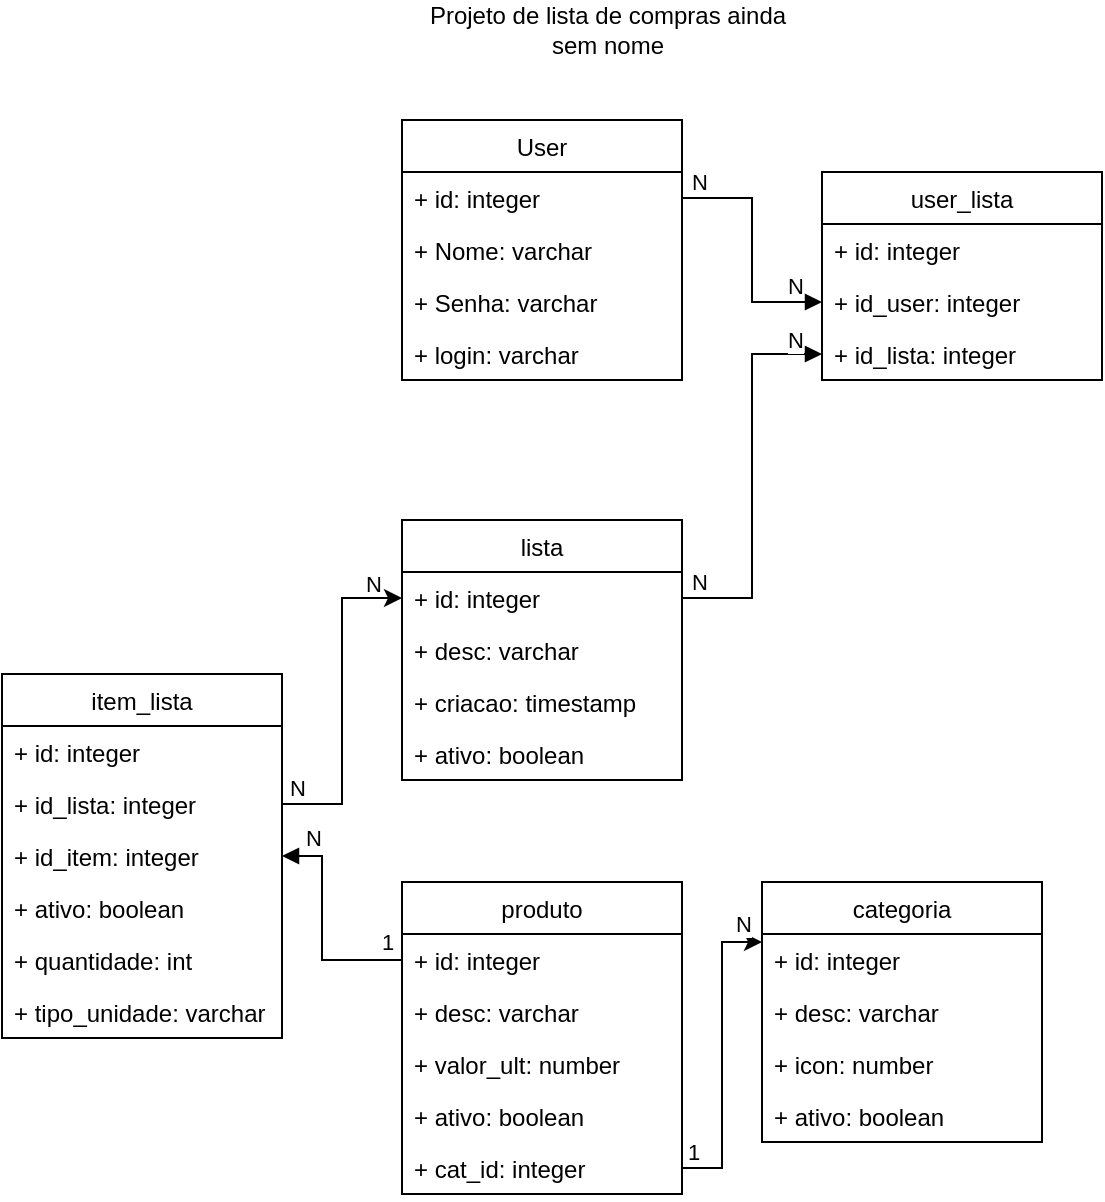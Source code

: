 <mxfile version="20.5.2" type="github">
  <diagram id="C5RBs43oDa-KdzZeNtuy" name="Page-1">
    <mxGraphModel dx="810" dy="724" grid="1" gridSize="10" guides="1" tooltips="1" connect="1" arrows="1" fold="1" page="1" pageScale="1" pageWidth="827" pageHeight="1169" math="0" shadow="0">
      <root>
        <mxCell id="WIyWlLk6GJQsqaUBKTNV-0" />
        <mxCell id="WIyWlLk6GJQsqaUBKTNV-1" parent="WIyWlLk6GJQsqaUBKTNV-0" />
        <mxCell id="sQ_rwyiqdls1S6oIH8i4-3" value="User" style="swimlane;fontStyle=0;childLayout=stackLayout;horizontal=1;startSize=26;fillColor=none;horizontalStack=0;resizeParent=1;resizeParentMax=0;resizeLast=0;collapsible=1;marginBottom=0;" vertex="1" parent="WIyWlLk6GJQsqaUBKTNV-1">
          <mxGeometry x="354" y="90" width="140" height="130" as="geometry" />
        </mxCell>
        <mxCell id="sQ_rwyiqdls1S6oIH8i4-9" value="+ id: integer" style="text;strokeColor=none;fillColor=none;align=left;verticalAlign=top;spacingLeft=4;spacingRight=4;overflow=hidden;rotatable=0;points=[[0,0.5],[1,0.5]];portConstraint=eastwest;" vertex="1" parent="sQ_rwyiqdls1S6oIH8i4-3">
          <mxGeometry y="26" width="140" height="26" as="geometry" />
        </mxCell>
        <mxCell id="sQ_rwyiqdls1S6oIH8i4-4" value="+ Nome: varchar" style="text;strokeColor=none;fillColor=none;align=left;verticalAlign=top;spacingLeft=4;spacingRight=4;overflow=hidden;rotatable=0;points=[[0,0.5],[1,0.5]];portConstraint=eastwest;" vertex="1" parent="sQ_rwyiqdls1S6oIH8i4-3">
          <mxGeometry y="52" width="140" height="26" as="geometry" />
        </mxCell>
        <mxCell id="sQ_rwyiqdls1S6oIH8i4-7" value="+ Senha: varchar" style="text;strokeColor=none;fillColor=none;align=left;verticalAlign=top;spacingLeft=4;spacingRight=4;overflow=hidden;rotatable=0;points=[[0,0.5],[1,0.5]];portConstraint=eastwest;" vertex="1" parent="sQ_rwyiqdls1S6oIH8i4-3">
          <mxGeometry y="78" width="140" height="26" as="geometry" />
        </mxCell>
        <mxCell id="sQ_rwyiqdls1S6oIH8i4-8" value="+ login: varchar" style="text;strokeColor=none;fillColor=none;align=left;verticalAlign=top;spacingLeft=4;spacingRight=4;overflow=hidden;rotatable=0;points=[[0,0.5],[1,0.5]];portConstraint=eastwest;" vertex="1" parent="sQ_rwyiqdls1S6oIH8i4-3">
          <mxGeometry y="104" width="140" height="26" as="geometry" />
        </mxCell>
        <mxCell id="sQ_rwyiqdls1S6oIH8i4-11" value="lista" style="swimlane;fontStyle=0;childLayout=stackLayout;horizontal=1;startSize=26;fillColor=none;horizontalStack=0;resizeParent=1;resizeParentMax=0;resizeLast=0;collapsible=1;marginBottom=0;" vertex="1" parent="WIyWlLk6GJQsqaUBKTNV-1">
          <mxGeometry x="354" y="290" width="140" height="130" as="geometry" />
        </mxCell>
        <mxCell id="sQ_rwyiqdls1S6oIH8i4-15" value="+ id: integer" style="text;strokeColor=none;fillColor=none;align=left;verticalAlign=top;spacingLeft=4;spacingRight=4;overflow=hidden;rotatable=0;points=[[0,0.5],[1,0.5]];portConstraint=eastwest;" vertex="1" parent="sQ_rwyiqdls1S6oIH8i4-11">
          <mxGeometry y="26" width="140" height="26" as="geometry" />
        </mxCell>
        <mxCell id="sQ_rwyiqdls1S6oIH8i4-12" value="+ desc: varchar" style="text;strokeColor=none;fillColor=none;align=left;verticalAlign=top;spacingLeft=4;spacingRight=4;overflow=hidden;rotatable=0;points=[[0,0.5],[1,0.5]];portConstraint=eastwest;" vertex="1" parent="sQ_rwyiqdls1S6oIH8i4-11">
          <mxGeometry y="52" width="140" height="26" as="geometry" />
        </mxCell>
        <mxCell id="sQ_rwyiqdls1S6oIH8i4-13" value="+ criacao: timestamp" style="text;strokeColor=none;fillColor=none;align=left;verticalAlign=top;spacingLeft=4;spacingRight=4;overflow=hidden;rotatable=0;points=[[0,0.5],[1,0.5]];portConstraint=eastwest;" vertex="1" parent="sQ_rwyiqdls1S6oIH8i4-11">
          <mxGeometry y="78" width="140" height="26" as="geometry" />
        </mxCell>
        <mxCell id="sQ_rwyiqdls1S6oIH8i4-14" value="+ ativo: boolean" style="text;strokeColor=none;fillColor=none;align=left;verticalAlign=top;spacingLeft=4;spacingRight=4;overflow=hidden;rotatable=0;points=[[0,0.5],[1,0.5]];portConstraint=eastwest;" vertex="1" parent="sQ_rwyiqdls1S6oIH8i4-11">
          <mxGeometry y="104" width="140" height="26" as="geometry" />
        </mxCell>
        <mxCell id="sQ_rwyiqdls1S6oIH8i4-16" value="user_lista" style="swimlane;fontStyle=0;childLayout=stackLayout;horizontal=1;startSize=26;fillColor=none;horizontalStack=0;resizeParent=1;resizeParentMax=0;resizeLast=0;collapsible=1;marginBottom=0;" vertex="1" parent="WIyWlLk6GJQsqaUBKTNV-1">
          <mxGeometry x="564" y="116" width="140" height="104" as="geometry" />
        </mxCell>
        <mxCell id="sQ_rwyiqdls1S6oIH8i4-17" value="+ id: integer" style="text;strokeColor=none;fillColor=none;align=left;verticalAlign=top;spacingLeft=4;spacingRight=4;overflow=hidden;rotatable=0;points=[[0,0.5],[1,0.5]];portConstraint=eastwest;" vertex="1" parent="sQ_rwyiqdls1S6oIH8i4-16">
          <mxGeometry y="26" width="140" height="26" as="geometry" />
        </mxCell>
        <mxCell id="sQ_rwyiqdls1S6oIH8i4-21" value="+ id_user: integer" style="text;strokeColor=none;fillColor=none;align=left;verticalAlign=top;spacingLeft=4;spacingRight=4;overflow=hidden;rotatable=0;points=[[0,0.5],[1,0.5]];portConstraint=eastwest;" vertex="1" parent="sQ_rwyiqdls1S6oIH8i4-16">
          <mxGeometry y="52" width="140" height="26" as="geometry" />
        </mxCell>
        <mxCell id="sQ_rwyiqdls1S6oIH8i4-22" value="+ id_lista: integer" style="text;strokeColor=none;fillColor=none;align=left;verticalAlign=top;spacingLeft=4;spacingRight=4;overflow=hidden;rotatable=0;points=[[0,0.5],[1,0.5]];portConstraint=eastwest;" vertex="1" parent="sQ_rwyiqdls1S6oIH8i4-16">
          <mxGeometry y="78" width="140" height="26" as="geometry" />
        </mxCell>
        <mxCell id="sQ_rwyiqdls1S6oIH8i4-26" value="" style="endArrow=block;endFill=1;html=1;edgeStyle=orthogonalEdgeStyle;align=left;verticalAlign=top;rounded=0;exitX=1;exitY=0.5;exitDx=0;exitDy=0;" edge="1" parent="WIyWlLk6GJQsqaUBKTNV-1" source="sQ_rwyiqdls1S6oIH8i4-9" target="sQ_rwyiqdls1S6oIH8i4-21">
          <mxGeometry x="-1" relative="1" as="geometry">
            <mxPoint x="524" y="260" as="sourcePoint" />
            <mxPoint x="684" y="260" as="targetPoint" />
          </mxGeometry>
        </mxCell>
        <mxCell id="sQ_rwyiqdls1S6oIH8i4-27" value="N" style="edgeLabel;resizable=0;html=1;align=left;verticalAlign=bottom;" connectable="0" vertex="1" parent="sQ_rwyiqdls1S6oIH8i4-26">
          <mxGeometry x="-1" relative="1" as="geometry">
            <mxPoint x="3" as="offset" />
          </mxGeometry>
        </mxCell>
        <mxCell id="sQ_rwyiqdls1S6oIH8i4-28" value="N" style="edgeLabel;resizable=0;html=1;align=left;verticalAlign=bottom;" connectable="0" vertex="1" parent="WIyWlLk6GJQsqaUBKTNV-1">
          <mxGeometry x="552" y="172" as="geometry">
            <mxPoint x="-7" y="9" as="offset" />
          </mxGeometry>
        </mxCell>
        <mxCell id="sQ_rwyiqdls1S6oIH8i4-29" value="" style="endArrow=block;endFill=1;html=1;edgeStyle=orthogonalEdgeStyle;align=left;verticalAlign=top;rounded=0;exitX=1;exitY=0.5;exitDx=0;exitDy=0;entryX=0;entryY=0.5;entryDx=0;entryDy=0;" edge="1" parent="WIyWlLk6GJQsqaUBKTNV-1" source="sQ_rwyiqdls1S6oIH8i4-15" target="sQ_rwyiqdls1S6oIH8i4-22">
          <mxGeometry x="-1" relative="1" as="geometry">
            <mxPoint x="534" y="340" as="sourcePoint" />
            <mxPoint x="604" y="392" as="targetPoint" />
          </mxGeometry>
        </mxCell>
        <mxCell id="sQ_rwyiqdls1S6oIH8i4-30" value="N" style="edgeLabel;resizable=0;html=1;align=left;verticalAlign=bottom;" connectable="0" vertex="1" parent="sQ_rwyiqdls1S6oIH8i4-29">
          <mxGeometry x="-1" relative="1" as="geometry">
            <mxPoint x="3" as="offset" />
          </mxGeometry>
        </mxCell>
        <mxCell id="sQ_rwyiqdls1S6oIH8i4-32" value="N" style="edgeLabel;resizable=0;html=1;align=left;verticalAlign=bottom;" connectable="0" vertex="1" parent="WIyWlLk6GJQsqaUBKTNV-1">
          <mxGeometry x="552" y="199" as="geometry">
            <mxPoint x="-7" y="9" as="offset" />
          </mxGeometry>
        </mxCell>
        <mxCell id="sQ_rwyiqdls1S6oIH8i4-33" value="produto" style="swimlane;fontStyle=0;childLayout=stackLayout;horizontal=1;startSize=26;fillColor=none;horizontalStack=0;resizeParent=1;resizeParentMax=0;resizeLast=0;collapsible=1;marginBottom=0;" vertex="1" parent="WIyWlLk6GJQsqaUBKTNV-1">
          <mxGeometry x="354" y="471" width="140" height="156" as="geometry" />
        </mxCell>
        <mxCell id="sQ_rwyiqdls1S6oIH8i4-34" value="+ id: integer" style="text;strokeColor=none;fillColor=none;align=left;verticalAlign=top;spacingLeft=4;spacingRight=4;overflow=hidden;rotatable=0;points=[[0,0.5],[1,0.5]];portConstraint=eastwest;" vertex="1" parent="sQ_rwyiqdls1S6oIH8i4-33">
          <mxGeometry y="26" width="140" height="26" as="geometry" />
        </mxCell>
        <mxCell id="sQ_rwyiqdls1S6oIH8i4-35" value="+ desc: varchar" style="text;strokeColor=none;fillColor=none;align=left;verticalAlign=top;spacingLeft=4;spacingRight=4;overflow=hidden;rotatable=0;points=[[0,0.5],[1,0.5]];portConstraint=eastwest;" vertex="1" parent="sQ_rwyiqdls1S6oIH8i4-33">
          <mxGeometry y="52" width="140" height="26" as="geometry" />
        </mxCell>
        <mxCell id="sQ_rwyiqdls1S6oIH8i4-36" value="+ valor_ult: number" style="text;strokeColor=none;fillColor=none;align=left;verticalAlign=top;spacingLeft=4;spacingRight=4;overflow=hidden;rotatable=0;points=[[0,0.5],[1,0.5]];portConstraint=eastwest;" vertex="1" parent="sQ_rwyiqdls1S6oIH8i4-33">
          <mxGeometry y="78" width="140" height="26" as="geometry" />
        </mxCell>
        <mxCell id="sQ_rwyiqdls1S6oIH8i4-66" value="+ ativo: boolean" style="text;strokeColor=none;fillColor=none;align=left;verticalAlign=top;spacingLeft=4;spacingRight=4;overflow=hidden;rotatable=0;points=[[0,0.5],[1,0.5]];portConstraint=eastwest;" vertex="1" parent="sQ_rwyiqdls1S6oIH8i4-33">
          <mxGeometry y="104" width="140" height="26" as="geometry" />
        </mxCell>
        <mxCell id="sQ_rwyiqdls1S6oIH8i4-37" value="+ cat_id: integer" style="text;strokeColor=none;fillColor=none;align=left;verticalAlign=top;spacingLeft=4;spacingRight=4;overflow=hidden;rotatable=0;points=[[0,0.5],[1,0.5]];portConstraint=eastwest;" vertex="1" parent="sQ_rwyiqdls1S6oIH8i4-33">
          <mxGeometry y="130" width="140" height="26" as="geometry" />
        </mxCell>
        <mxCell id="sQ_rwyiqdls1S6oIH8i4-38" value="" style="endArrow=block;endFill=1;html=1;edgeStyle=orthogonalEdgeStyle;align=left;verticalAlign=top;rounded=0;exitX=0;exitY=0.5;exitDx=0;exitDy=0;entryX=1;entryY=0.5;entryDx=0;entryDy=0;" edge="1" parent="WIyWlLk6GJQsqaUBKTNV-1" source="sQ_rwyiqdls1S6oIH8i4-34" target="sQ_rwyiqdls1S6oIH8i4-45">
          <mxGeometry x="-1" relative="1" as="geometry">
            <mxPoint x="534" y="521" as="sourcePoint" />
            <mxPoint x="564" y="388" as="targetPoint" />
            <Array as="points">
              <mxPoint x="314" y="510" />
              <mxPoint x="314" y="458" />
            </Array>
          </mxGeometry>
        </mxCell>
        <mxCell id="sQ_rwyiqdls1S6oIH8i4-39" value="1" style="edgeLabel;resizable=0;html=1;align=left;verticalAlign=bottom;" connectable="0" vertex="1" parent="sQ_rwyiqdls1S6oIH8i4-38">
          <mxGeometry x="-1" relative="1" as="geometry">
            <mxPoint x="-12" y="-1" as="offset" />
          </mxGeometry>
        </mxCell>
        <mxCell id="sQ_rwyiqdls1S6oIH8i4-42" value="N" style="edgeLabel;resizable=0;html=1;align=left;verticalAlign=bottom;" connectable="0" vertex="1" parent="WIyWlLk6GJQsqaUBKTNV-1">
          <mxGeometry x="334" y="330" as="geometry" />
        </mxCell>
        <mxCell id="sQ_rwyiqdls1S6oIH8i4-43" value="item_lista" style="swimlane;fontStyle=0;childLayout=stackLayout;horizontal=1;startSize=26;fillColor=none;horizontalStack=0;resizeParent=1;resizeParentMax=0;resizeLast=0;collapsible=1;marginBottom=0;" vertex="1" parent="WIyWlLk6GJQsqaUBKTNV-1">
          <mxGeometry x="154" y="367" width="140" height="182" as="geometry" />
        </mxCell>
        <mxCell id="sQ_rwyiqdls1S6oIH8i4-44" value="+ id: integer" style="text;strokeColor=none;fillColor=none;align=left;verticalAlign=top;spacingLeft=4;spacingRight=4;overflow=hidden;rotatable=0;points=[[0,0.5],[1,0.5]];portConstraint=eastwest;" vertex="1" parent="sQ_rwyiqdls1S6oIH8i4-43">
          <mxGeometry y="26" width="140" height="26" as="geometry" />
        </mxCell>
        <mxCell id="sQ_rwyiqdls1S6oIH8i4-51" value="+ id_lista: integer" style="text;strokeColor=none;fillColor=none;align=left;verticalAlign=top;spacingLeft=4;spacingRight=4;overflow=hidden;rotatable=0;points=[[0,0.5],[1,0.5]];portConstraint=eastwest;" vertex="1" parent="sQ_rwyiqdls1S6oIH8i4-43">
          <mxGeometry y="52" width="140" height="26" as="geometry" />
        </mxCell>
        <mxCell id="sQ_rwyiqdls1S6oIH8i4-45" value="+ id_item: integer" style="text;strokeColor=none;fillColor=none;align=left;verticalAlign=top;spacingLeft=4;spacingRight=4;overflow=hidden;rotatable=0;points=[[0,0.5],[1,0.5]];portConstraint=eastwest;" vertex="1" parent="sQ_rwyiqdls1S6oIH8i4-43">
          <mxGeometry y="78" width="140" height="26" as="geometry" />
        </mxCell>
        <mxCell id="sQ_rwyiqdls1S6oIH8i4-55" value="+ ativo: boolean" style="text;strokeColor=none;fillColor=none;align=left;verticalAlign=top;spacingLeft=4;spacingRight=4;overflow=hidden;rotatable=0;points=[[0,0.5],[1,0.5]];portConstraint=eastwest;" vertex="1" parent="sQ_rwyiqdls1S6oIH8i4-43">
          <mxGeometry y="104" width="140" height="26" as="geometry" />
        </mxCell>
        <mxCell id="sQ_rwyiqdls1S6oIH8i4-56" value="+ quantidade: int" style="text;strokeColor=none;fillColor=none;align=left;verticalAlign=top;spacingLeft=4;spacingRight=4;overflow=hidden;rotatable=0;points=[[0,0.5],[1,0.5]];portConstraint=eastwest;" vertex="1" parent="sQ_rwyiqdls1S6oIH8i4-43">
          <mxGeometry y="130" width="140" height="26" as="geometry" />
        </mxCell>
        <mxCell id="sQ_rwyiqdls1S6oIH8i4-46" value="+ tipo_unidade: varchar" style="text;strokeColor=none;fillColor=none;align=left;verticalAlign=top;spacingLeft=4;spacingRight=4;overflow=hidden;rotatable=0;points=[[0,0.5],[1,0.5]];portConstraint=eastwest;" vertex="1" parent="sQ_rwyiqdls1S6oIH8i4-43">
          <mxGeometry y="156" width="140" height="26" as="geometry" />
        </mxCell>
        <mxCell id="sQ_rwyiqdls1S6oIH8i4-52" value="N" style="edgeLabel;resizable=0;html=1;align=left;verticalAlign=bottom;" connectable="0" vertex="1" parent="WIyWlLk6GJQsqaUBKTNV-1">
          <mxGeometry x="304" y="457" as="geometry" />
        </mxCell>
        <mxCell id="sQ_rwyiqdls1S6oIH8i4-53" style="edgeStyle=orthogonalEdgeStyle;rounded=0;orthogonalLoop=1;jettySize=auto;html=1;" edge="1" parent="WIyWlLk6GJQsqaUBKTNV-1" source="sQ_rwyiqdls1S6oIH8i4-51" target="sQ_rwyiqdls1S6oIH8i4-15">
          <mxGeometry relative="1" as="geometry" />
        </mxCell>
        <mxCell id="sQ_rwyiqdls1S6oIH8i4-54" value="N" style="edgeLabel;resizable=0;html=1;align=left;verticalAlign=bottom;" connectable="0" vertex="1" parent="WIyWlLk6GJQsqaUBKTNV-1">
          <mxGeometry x="296" y="432" as="geometry" />
        </mxCell>
        <mxCell id="sQ_rwyiqdls1S6oIH8i4-57" value="categoria" style="swimlane;fontStyle=0;childLayout=stackLayout;horizontal=1;startSize=26;fillColor=none;horizontalStack=0;resizeParent=1;resizeParentMax=0;resizeLast=0;collapsible=1;marginBottom=0;" vertex="1" parent="WIyWlLk6GJQsqaUBKTNV-1">
          <mxGeometry x="534" y="471" width="140" height="130" as="geometry" />
        </mxCell>
        <mxCell id="sQ_rwyiqdls1S6oIH8i4-58" value="+ id: integer" style="text;strokeColor=none;fillColor=none;align=left;verticalAlign=top;spacingLeft=4;spacingRight=4;overflow=hidden;rotatable=0;points=[[0,0.5],[1,0.5]];portConstraint=eastwest;" vertex="1" parent="sQ_rwyiqdls1S6oIH8i4-57">
          <mxGeometry y="26" width="140" height="26" as="geometry" />
        </mxCell>
        <mxCell id="sQ_rwyiqdls1S6oIH8i4-59" value="+ desc: varchar" style="text;strokeColor=none;fillColor=none;align=left;verticalAlign=top;spacingLeft=4;spacingRight=4;overflow=hidden;rotatable=0;points=[[0,0.5],[1,0.5]];portConstraint=eastwest;" vertex="1" parent="sQ_rwyiqdls1S6oIH8i4-57">
          <mxGeometry y="52" width="140" height="26" as="geometry" />
        </mxCell>
        <mxCell id="sQ_rwyiqdls1S6oIH8i4-60" value="+ icon: number" style="text;strokeColor=none;fillColor=none;align=left;verticalAlign=top;spacingLeft=4;spacingRight=4;overflow=hidden;rotatable=0;points=[[0,0.5],[1,0.5]];portConstraint=eastwest;" vertex="1" parent="sQ_rwyiqdls1S6oIH8i4-57">
          <mxGeometry y="78" width="140" height="26" as="geometry" />
        </mxCell>
        <mxCell id="sQ_rwyiqdls1S6oIH8i4-61" value="+ ativo: boolean" style="text;strokeColor=none;fillColor=none;align=left;verticalAlign=top;spacingLeft=4;spacingRight=4;overflow=hidden;rotatable=0;points=[[0,0.5],[1,0.5]];portConstraint=eastwest;" vertex="1" parent="sQ_rwyiqdls1S6oIH8i4-57">
          <mxGeometry y="104" width="140" height="26" as="geometry" />
        </mxCell>
        <mxCell id="sQ_rwyiqdls1S6oIH8i4-67" style="edgeStyle=orthogonalEdgeStyle;rounded=0;orthogonalLoop=1;jettySize=auto;html=1;entryX=0;entryY=0.154;entryDx=0;entryDy=0;entryPerimeter=0;" edge="1" parent="WIyWlLk6GJQsqaUBKTNV-1" source="sQ_rwyiqdls1S6oIH8i4-37" target="sQ_rwyiqdls1S6oIH8i4-58">
          <mxGeometry relative="1" as="geometry" />
        </mxCell>
        <mxCell id="sQ_rwyiqdls1S6oIH8i4-69" value="N" style="edgeLabel;resizable=0;html=1;align=left;verticalAlign=bottom;" connectable="0" vertex="1" parent="WIyWlLk6GJQsqaUBKTNV-1">
          <mxGeometry x="519" y="500" as="geometry" />
        </mxCell>
        <mxCell id="sQ_rwyiqdls1S6oIH8i4-70" value="&lt;div&gt;1&lt;/div&gt;" style="edgeLabel;resizable=0;html=1;align=left;verticalAlign=bottom;" connectable="0" vertex="1" parent="WIyWlLk6GJQsqaUBKTNV-1">
          <mxGeometry x="319" y="473" as="geometry">
            <mxPoint x="176" y="141" as="offset" />
          </mxGeometry>
        </mxCell>
        <mxCell id="sQ_rwyiqdls1S6oIH8i4-71" value="Projeto de lista de compras ainda sem nome" style="text;html=1;strokeColor=none;fillColor=none;align=center;verticalAlign=middle;whiteSpace=wrap;rounded=0;" vertex="1" parent="WIyWlLk6GJQsqaUBKTNV-1">
          <mxGeometry x="362" y="30" width="190" height="30" as="geometry" />
        </mxCell>
      </root>
    </mxGraphModel>
  </diagram>
</mxfile>
